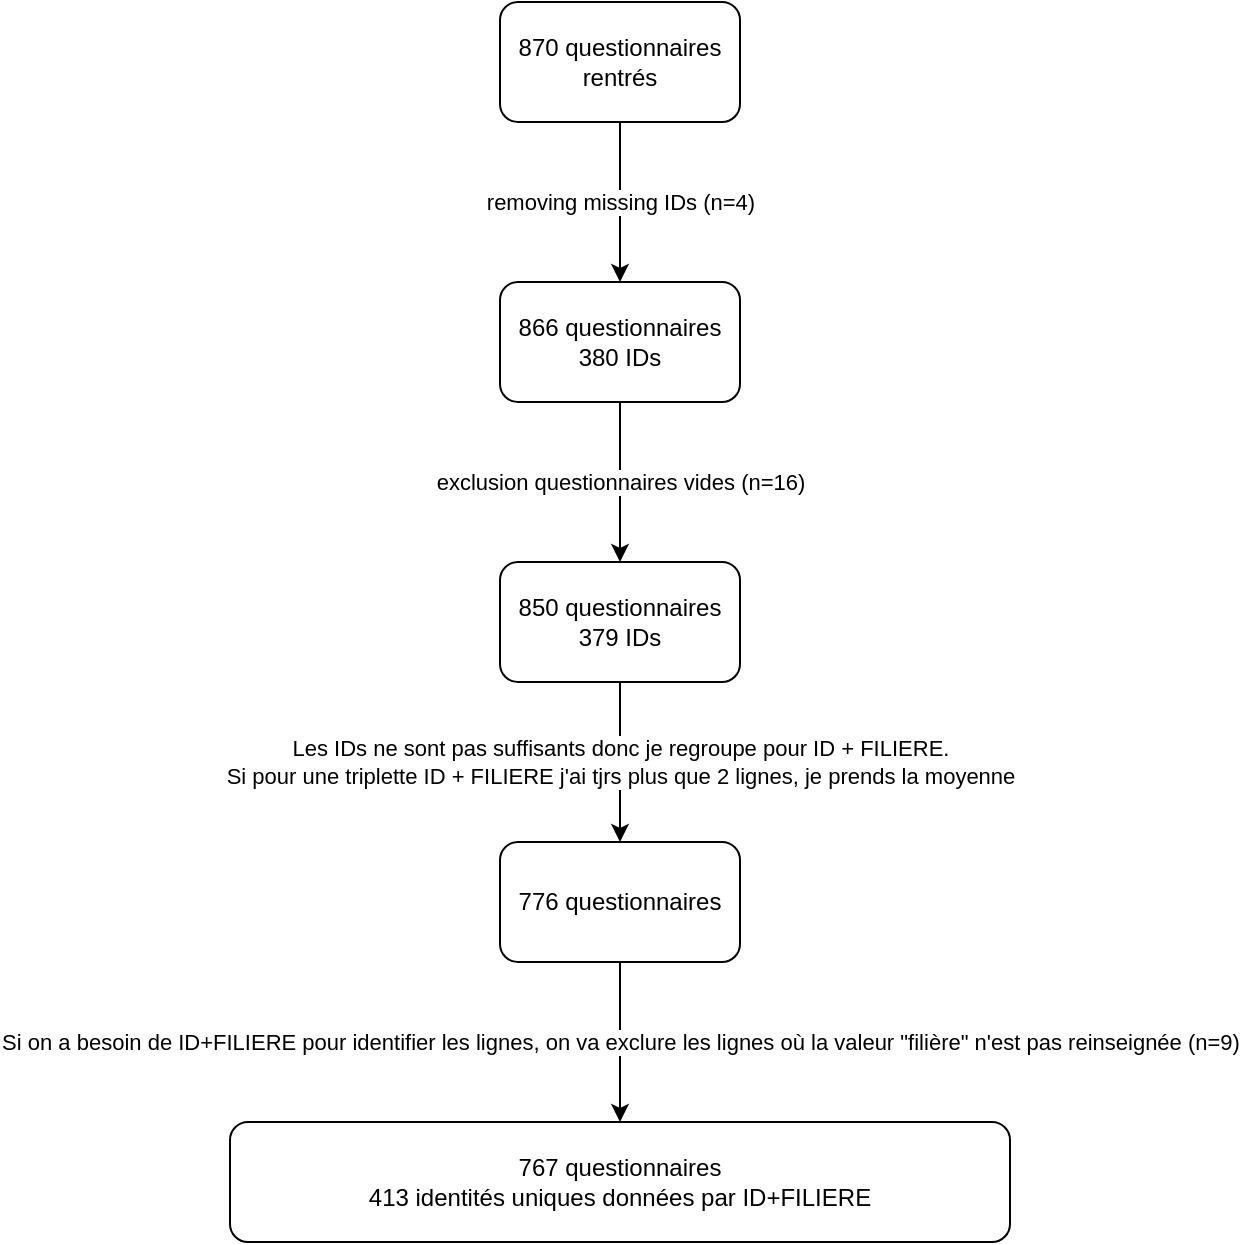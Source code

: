 <mxfile>
    <diagram id="px3hoDM4YlP0pP7gUFGq" name="Page-1">
        <mxGraphModel dx="680" dy="568" grid="1" gridSize="10" guides="1" tooltips="1" connect="1" arrows="1" fold="1" page="1" pageScale="1" pageWidth="850" pageHeight="1100" math="0" shadow="0">
            <root>
                <mxCell id="0"/>
                <mxCell id="1" parent="0"/>
                <mxCell id="4" value="removing missing IDs (n=4)" style="edgeStyle=none;html=1;" edge="1" parent="1" source="2" target="3">
                    <mxGeometry relative="1" as="geometry"/>
                </mxCell>
                <mxCell id="2" value="870 questionnaires rentrés" style="rounded=1;whiteSpace=wrap;html=1;" vertex="1" parent="1">
                    <mxGeometry x="365" y="40" width="120" height="60" as="geometry"/>
                </mxCell>
                <mxCell id="6" value="exclusion questionnaires vides (n=16)" style="edgeStyle=none;html=1;" edge="1" parent="1" source="3" target="5">
                    <mxGeometry relative="1" as="geometry"/>
                </mxCell>
                <mxCell id="3" value="866 questionnaires&lt;br&gt;380 IDs" style="whiteSpace=wrap;html=1;rounded=1;" vertex="1" parent="1">
                    <mxGeometry x="365" y="180" width="120" height="60" as="geometry"/>
                </mxCell>
                <mxCell id="8" value="Les IDs ne sont pas suffisants donc je regroupe pour ID + FILIERE.&lt;br&gt;Si pour une triplette ID + FILIERE j'ai tjrs plus que 2 lignes, je prends la moyenne" style="edgeStyle=none;html=1;" edge="1" parent="1" source="5" target="7">
                    <mxGeometry relative="1" as="geometry"/>
                </mxCell>
                <mxCell id="5" value="850 questionnaires&lt;br&gt;379 IDs" style="whiteSpace=wrap;html=1;rounded=1;" vertex="1" parent="1">
                    <mxGeometry x="365" y="320" width="120" height="60" as="geometry"/>
                </mxCell>
                <mxCell id="10" value="Si on a besoin de ID+FILIERE pour identifier les lignes, on va exclure les lignes où la valeur &quot;filière&quot; n'est pas reinseignée (n=9)" style="edgeStyle=none;html=1;" edge="1" parent="1" source="7" target="9">
                    <mxGeometry relative="1" as="geometry"/>
                </mxCell>
                <mxCell id="7" value="776 questionnaires" style="whiteSpace=wrap;html=1;rounded=1;" vertex="1" parent="1">
                    <mxGeometry x="365" y="460" width="120" height="60" as="geometry"/>
                </mxCell>
                <mxCell id="9" value="767 questionnaires&lt;br&gt;413 identités uniques données par ID+FILIERE" style="whiteSpace=wrap;html=1;rounded=1;" vertex="1" parent="1">
                    <mxGeometry x="230" y="600" width="390" height="60" as="geometry"/>
                </mxCell>
            </root>
        </mxGraphModel>
    </diagram>
</mxfile>